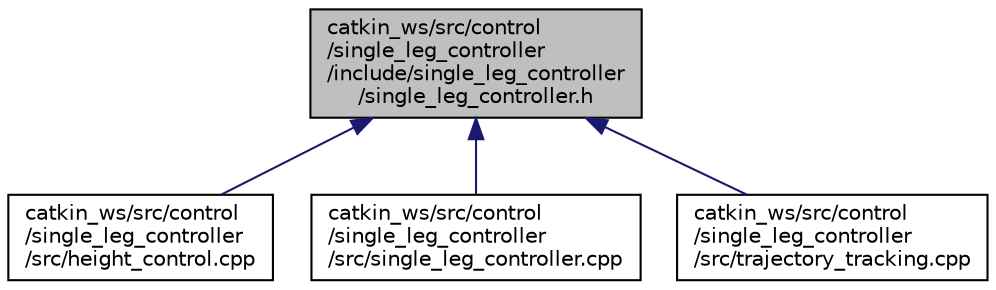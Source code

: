 digraph "catkin_ws/src/control/single_leg_controller/include/single_leg_controller/single_leg_controller.h"
{
 // LATEX_PDF_SIZE
  edge [fontname="Helvetica",fontsize="10",labelfontname="Helvetica",labelfontsize="10"];
  node [fontname="Helvetica",fontsize="10",shape=record];
  Node1 [label="catkin_ws/src/control\l/single_leg_controller\l/include/single_leg_controller\l/single_leg_controller.h",height=0.2,width=0.4,color="black", fillcolor="grey75", style="filled", fontcolor="black",tooltip=" "];
  Node1 -> Node2 [dir="back",color="midnightblue",fontsize="10",style="solid",fontname="Helvetica"];
  Node2 [label="catkin_ws/src/control\l/single_leg_controller\l/src/height_control.cpp",height=0.2,width=0.4,color="black", fillcolor="white", style="filled",URL="$height__control_8cpp.html",tooltip=" "];
  Node1 -> Node3 [dir="back",color="midnightblue",fontsize="10",style="solid",fontname="Helvetica"];
  Node3 [label="catkin_ws/src/control\l/single_leg_controller\l/src/single_leg_controller.cpp",height=0.2,width=0.4,color="black", fillcolor="white", style="filled",URL="$single__leg__controller_8cpp.html",tooltip=" "];
  Node1 -> Node4 [dir="back",color="midnightblue",fontsize="10",style="solid",fontname="Helvetica"];
  Node4 [label="catkin_ws/src/control\l/single_leg_controller\l/src/trajectory_tracking.cpp",height=0.2,width=0.4,color="black", fillcolor="white", style="filled",URL="$trajectory__tracking_8cpp.html",tooltip=" "];
}

